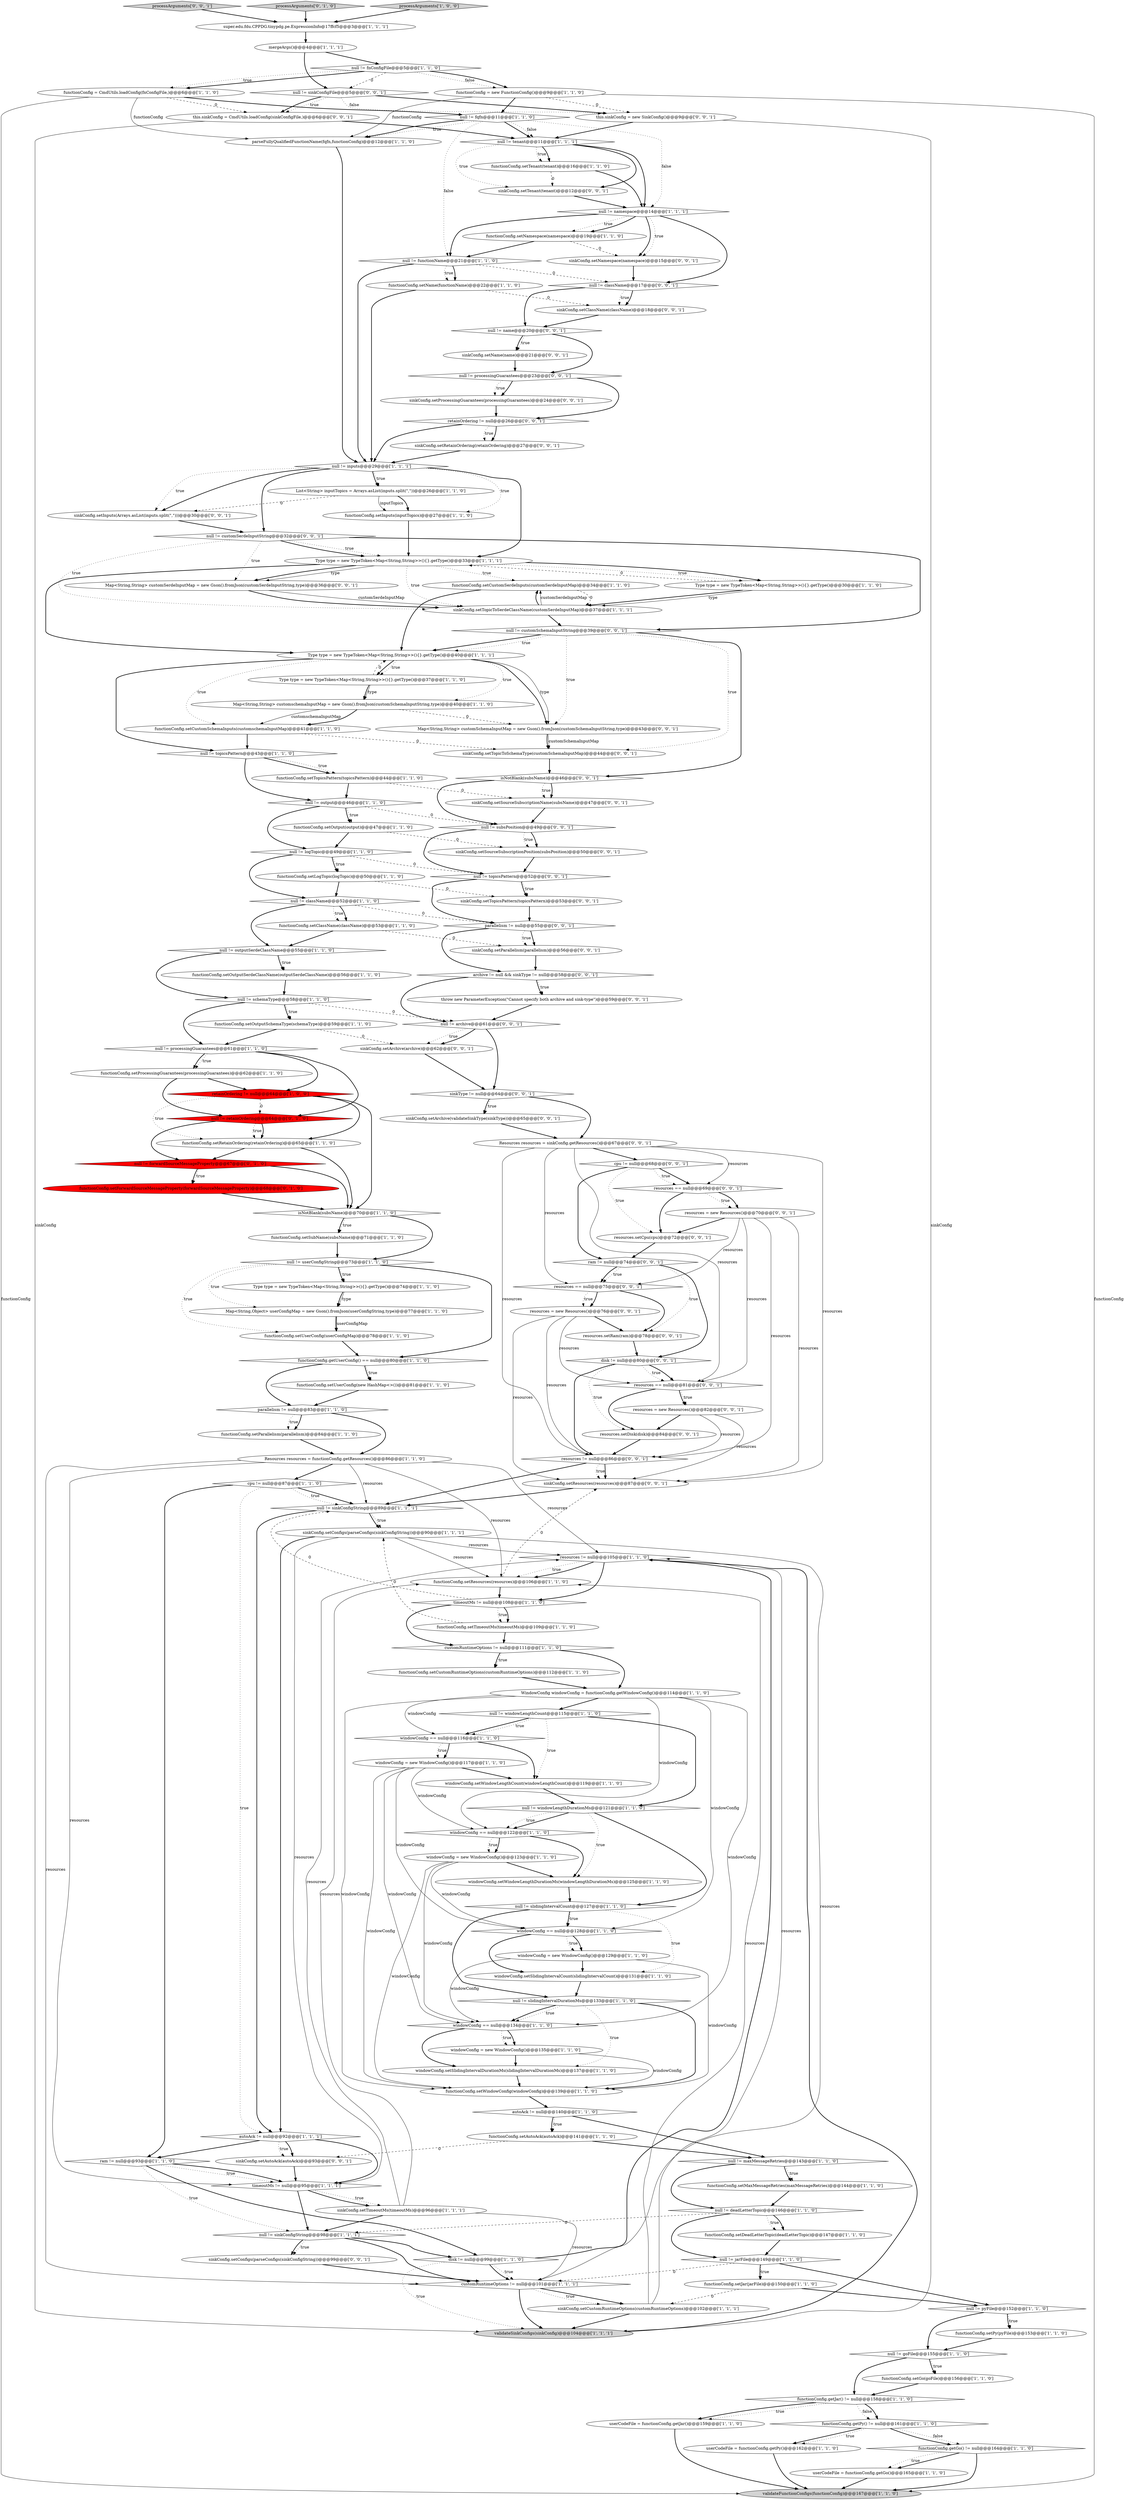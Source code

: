 digraph {
61 [style = filled, label = "null != topicsPattern@@@43@@@['1', '1', '0']", fillcolor = white, shape = diamond image = "AAA0AAABBB1BBB"];
108 [style = filled, label = "functionConfig.setForwardSourceMessageProperty(forwardSourceMessageProperty)@@@68@@@['0', '1', '0']", fillcolor = red, shape = ellipse image = "AAA1AAABBB2BBB"];
142 [style = filled, label = "sinkConfig.setSourceSubscriptionName(subsName)@@@47@@@['0', '0', '1']", fillcolor = white, shape = ellipse image = "AAA0AAABBB3BBB"];
112 [style = filled, label = "sinkConfig.setConfigs(parseConfigs(sinkConfigString))@@@99@@@['0', '0', '1']", fillcolor = white, shape = ellipse image = "AAA0AAABBB3BBB"];
37 [style = filled, label = "null != output@@@46@@@['1', '1', '0']", fillcolor = white, shape = diamond image = "AAA0AAABBB1BBB"];
13 [style = filled, label = "functionConfig.setOutput(output)@@@47@@@['1', '1', '0']", fillcolor = white, shape = ellipse image = "AAA0AAABBB1BBB"];
159 [style = filled, label = "resources == null@@@81@@@['0', '0', '1']", fillcolor = white, shape = diamond image = "AAA0AAABBB3BBB"];
73 [style = filled, label = "Map<String,String> customschemaInputMap = new Gson().fromJson(customSchemaInputString,type)@@@40@@@['1', '1', '0']", fillcolor = white, shape = ellipse image = "AAA0AAABBB1BBB"];
130 [style = filled, label = "null != customSchemaInputString@@@39@@@['0', '0', '1']", fillcolor = white, shape = diamond image = "AAA0AAABBB3BBB"];
139 [style = filled, label = "parallelism != null@@@55@@@['0', '0', '1']", fillcolor = white, shape = diamond image = "AAA0AAABBB3BBB"];
42 [style = filled, label = "functionConfig.setTenant(tenant)@@@16@@@['1', '1', '0']", fillcolor = white, shape = ellipse image = "AAA0AAABBB1BBB"];
124 [style = filled, label = "this.sinkConfig = new SinkConfig()@@@9@@@['0', '0', '1']", fillcolor = white, shape = ellipse image = "AAA0AAABBB3BBB"];
16 [style = filled, label = "sinkConfig.setCustomRuntimeOptions(customRuntimeOptions)@@@102@@@['1', '1', '1']", fillcolor = white, shape = ellipse image = "AAA0AAABBB1BBB"];
153 [style = filled, label = "sinkConfig.setRetainOrdering(retainOrdering)@@@27@@@['0', '0', '1']", fillcolor = white, shape = ellipse image = "AAA0AAABBB3BBB"];
160 [style = filled, label = "null != topicsPattern@@@52@@@['0', '0', '1']", fillcolor = white, shape = diamond image = "AAA0AAABBB3BBB"];
85 [style = filled, label = "windowConfig.setWindowLengthCount(windowLengthCount)@@@119@@@['1', '1', '0']", fillcolor = white, shape = ellipse image = "AAA0AAABBB1BBB"];
93 [style = filled, label = "functionConfig.setRetainOrdering(retainOrdering)@@@65@@@['1', '1', '0']", fillcolor = white, shape = ellipse image = "AAA0AAABBB1BBB"];
46 [style = filled, label = "functionConfig.setCustomRuntimeOptions(customRuntimeOptions)@@@112@@@['1', '1', '0']", fillcolor = white, shape = ellipse image = "AAA0AAABBB1BBB"];
125 [style = filled, label = "resources = new Resources()@@@76@@@['0', '0', '1']", fillcolor = white, shape = ellipse image = "AAA0AAABBB3BBB"];
53 [style = filled, label = "null != processingGuarantees@@@61@@@['1', '1', '0']", fillcolor = white, shape = diamond image = "AAA0AAABBB1BBB"];
101 [style = filled, label = "functionConfig.setCustomSerdeInputs(customSerdeInputMap)@@@34@@@['1', '1', '0']", fillcolor = white, shape = ellipse image = "AAA0AAABBB1BBB"];
158 [style = filled, label = "sinkConfig.setSourceSubscriptionPosition(subsPosition)@@@50@@@['0', '0', '1']", fillcolor = white, shape = ellipse image = "AAA0AAABBB3BBB"];
131 [style = filled, label = "null != archive@@@61@@@['0', '0', '1']", fillcolor = white, shape = diamond image = "AAA0AAABBB3BBB"];
43 [style = filled, label = "Type type = new TypeToken<Map<String,String>>(){}.getType()@@@33@@@['1', '1', '1']", fillcolor = white, shape = ellipse image = "AAA0AAABBB1BBB"];
9 [style = filled, label = "null != fnConfigFile@@@5@@@['1', '1', '0']", fillcolor = white, shape = diamond image = "AAA0AAABBB1BBB"];
54 [style = filled, label = "null != fqfn@@@11@@@['1', '1', '0']", fillcolor = white, shape = diamond image = "AAA0AAABBB1BBB"];
83 [style = filled, label = "null != namespace@@@14@@@['1', '1', '1']", fillcolor = white, shape = diamond image = "AAA0AAABBB1BBB"];
140 [style = filled, label = "throw new ParameterException(\"Cannot specify both archive and sink-type\")@@@59@@@['0', '0', '1']", fillcolor = white, shape = ellipse image = "AAA0AAABBB3BBB"];
135 [style = filled, label = "processArguments['0', '0', '1']", fillcolor = lightgray, shape = diamond image = "AAA0AAABBB3BBB"];
129 [style = filled, label = "sinkType != null@@@64@@@['0', '0', '1']", fillcolor = white, shape = diamond image = "AAA0AAABBB3BBB"];
80 [style = filled, label = "null != slidingIntervalDurationMs@@@133@@@['1', '1', '0']", fillcolor = white, shape = diamond image = "AAA0AAABBB1BBB"];
145 [style = filled, label = "disk != null@@@80@@@['0', '0', '1']", fillcolor = white, shape = diamond image = "AAA0AAABBB3BBB"];
106 [style = filled, label = "functionConfig.setSubName(subsName)@@@71@@@['1', '1', '0']", fillcolor = white, shape = ellipse image = "AAA0AAABBB1BBB"];
4 [style = filled, label = "null != className@@@52@@@['1', '1', '0']", fillcolor = white, shape = diamond image = "AAA0AAABBB1BBB"];
103 [style = filled, label = "isNotBlank(subsName)@@@70@@@['1', '1', '0']", fillcolor = white, shape = diamond image = "AAA0AAABBB1BBB"];
56 [style = filled, label = "parallelism != null@@@83@@@['1', '1', '0']", fillcolor = white, shape = diamond image = "AAA0AAABBB1BBB"];
18 [style = filled, label = "null != windowLengthDurationMs@@@121@@@['1', '1', '0']", fillcolor = white, shape = diamond image = "AAA0AAABBB1BBB"];
107 [style = filled, label = "processArguments['0', '1', '0']", fillcolor = lightgray, shape = diamond image = "AAA0AAABBB2BBB"];
155 [style = filled, label = "sinkConfig.setClassName(className)@@@18@@@['0', '0', '1']", fillcolor = white, shape = ellipse image = "AAA0AAABBB3BBB"];
92 [style = filled, label = "functionConfig.setTimeoutMs(timeoutMs)@@@109@@@['1', '1', '0']", fillcolor = white, shape = ellipse image = "AAA0AAABBB1BBB"];
0 [style = filled, label = "functionConfig.getPy() != null@@@161@@@['1', '1', '0']", fillcolor = white, shape = diamond image = "AAA0AAABBB1BBB"];
17 [style = filled, label = "resources != null@@@105@@@['1', '1', '0']", fillcolor = white, shape = diamond image = "AAA0AAABBB1BBB"];
51 [style = filled, label = "functionConfig.setWindowConfig(windowConfig)@@@139@@@['1', '1', '0']", fillcolor = white, shape = ellipse image = "AAA0AAABBB1BBB"];
31 [style = filled, label = "windowConfig == null@@@128@@@['1', '1', '0']", fillcolor = white, shape = diamond image = "AAA0AAABBB1BBB"];
134 [style = filled, label = "null != sinkConfigFile@@@5@@@['0', '0', '1']", fillcolor = white, shape = diamond image = "AAA0AAABBB3BBB"];
5 [style = filled, label = "functionConfig = new FunctionConfig()@@@9@@@['1', '1', '0']", fillcolor = white, shape = ellipse image = "AAA0AAABBB1BBB"];
77 [style = filled, label = "Resources resources = functionConfig.getResources()@@@86@@@['1', '1', '0']", fillcolor = white, shape = ellipse image = "AAA0AAABBB1BBB"];
118 [style = filled, label = "sinkConfig.setArchive(validateSinkType(sinkType))@@@65@@@['0', '0', '1']", fillcolor = white, shape = ellipse image = "AAA0AAABBB3BBB"];
156 [style = filled, label = "resources != null@@@86@@@['0', '0', '1']", fillcolor = white, shape = diamond image = "AAA0AAABBB3BBB"];
47 [style = filled, label = "null != logTopic@@@49@@@['1', '1', '0']", fillcolor = white, shape = diamond image = "AAA0AAABBB1BBB"];
12 [style = filled, label = "WindowConfig windowConfig = functionConfig.getWindowConfig()@@@114@@@['1', '1', '0']", fillcolor = white, shape = ellipse image = "AAA0AAABBB1BBB"];
62 [style = filled, label = "autoAck != null@@@140@@@['1', '1', '0']", fillcolor = white, shape = diamond image = "AAA0AAABBB1BBB"];
35 [style = filled, label = "functionConfig.setParallelism(parallelism)@@@84@@@['1', '1', '0']", fillcolor = white, shape = ellipse image = "AAA0AAABBB1BBB"];
157 [style = filled, label = "resources.setDisk(disk)@@@84@@@['0', '0', '1']", fillcolor = white, shape = ellipse image = "AAA0AAABBB3BBB"];
29 [style = filled, label = "validateSinkConfigs(sinkConfig)@@@104@@@['1', '1', '1']", fillcolor = lightgray, shape = ellipse image = "AAA0AAABBB1BBB"];
79 [style = filled, label = "null != goFile@@@155@@@['1', '1', '0']", fillcolor = white, shape = diamond image = "AAA0AAABBB1BBB"];
45 [style = filled, label = "functionConfig.setResources(resources)@@@106@@@['1', '1', '0']", fillcolor = white, shape = ellipse image = "AAA0AAABBB1BBB"];
59 [style = filled, label = "null != inputs@@@29@@@['1', '1', '1']", fillcolor = white, shape = diamond image = "AAA0AAABBB1BBB"];
137 [style = filled, label = "resources = new Resources()@@@70@@@['0', '0', '1']", fillcolor = white, shape = ellipse image = "AAA0AAABBB3BBB"];
143 [style = filled, label = "sinkConfig.setResources(resources)@@@87@@@['0', '0', '1']", fillcolor = white, shape = ellipse image = "AAA0AAABBB3BBB"];
115 [style = filled, label = "sinkConfig.setProcessingGuarantees(processingGuarantees)@@@24@@@['0', '0', '1']", fillcolor = white, shape = ellipse image = "AAA0AAABBB3BBB"];
149 [style = filled, label = "sinkConfig.setTopicsPattern(topicsPattern)@@@53@@@['0', '0', '1']", fillcolor = white, shape = ellipse image = "AAA0AAABBB3BBB"];
24 [style = filled, label = "List<String> inputTopics = Arrays.asList(inputs.split(\",\"))@@@26@@@['1', '1', '0']", fillcolor = white, shape = ellipse image = "AAA0AAABBB1BBB"];
123 [style = filled, label = "sinkConfig.setTopicToSchemaType(customSchemaInputMap)@@@44@@@['0', '0', '1']", fillcolor = white, shape = ellipse image = "AAA0AAABBB3BBB"];
1 [style = filled, label = "Type type = new TypeToken<Map<String,String>>(){}.getType()@@@37@@@['1', '1', '0']", fillcolor = white, shape = ellipse image = "AAA0AAABBB1BBB"];
6 [style = filled, label = "sinkConfig.setConfigs(parseConfigs(sinkConfigString))@@@90@@@['1', '1', '1']", fillcolor = white, shape = ellipse image = "AAA0AAABBB1BBB"];
27 [style = filled, label = "null != tenant@@@11@@@['1', '1', '1']", fillcolor = white, shape = diamond image = "AAA0AAABBB1BBB"];
32 [style = filled, label = "null != sinkConfigString@@@89@@@['1', '1', '1']", fillcolor = white, shape = diamond image = "AAA0AAABBB1BBB"];
152 [style = filled, label = "resources = new Resources()@@@82@@@['0', '0', '1']", fillcolor = white, shape = ellipse image = "AAA0AAABBB3BBB"];
20 [style = filled, label = "userCodeFile = functionConfig.getGo()@@@165@@@['1', '1', '0']", fillcolor = white, shape = ellipse image = "AAA0AAABBB1BBB"];
71 [style = filled, label = "functionConfig.setUserConfig(userConfigMap)@@@78@@@['1', '1', '0']", fillcolor = white, shape = ellipse image = "AAA0AAABBB1BBB"];
126 [style = filled, label = "archive != null && sinkType != null@@@58@@@['0', '0', '1']", fillcolor = white, shape = diamond image = "AAA0AAABBB3BBB"];
99 [style = filled, label = "super.edu.fdu.CPPDG.tinypdg.pe.ExpressionInfo@17ffcf5@@@3@@@['1', '1', '1']", fillcolor = white, shape = ellipse image = "AAA0AAABBB1BBB"];
57 [style = filled, label = "customRuntimeOptions != null@@@111@@@['1', '1', '0']", fillcolor = white, shape = diamond image = "AAA0AAABBB1BBB"];
97 [style = filled, label = "functionConfig.setGo(goFile)@@@156@@@['1', '1', '0']", fillcolor = white, shape = ellipse image = "AAA0AAABBB1BBB"];
117 [style = filled, label = "retainOrdering != null@@@26@@@['0', '0', '1']", fillcolor = white, shape = diamond image = "AAA0AAABBB3BBB"];
34 [style = filled, label = "functionConfig.setTopicsPattern(topicsPattern)@@@44@@@['1', '1', '0']", fillcolor = white, shape = ellipse image = "AAA0AAABBB1BBB"];
120 [style = filled, label = "Map<String,String> customSchemaInputMap = new Gson().fromJson(customSchemaInputString,type)@@@43@@@['0', '0', '1']", fillcolor = white, shape = ellipse image = "AAA0AAABBB3BBB"];
151 [style = filled, label = "null != subsPosition@@@49@@@['0', '0', '1']", fillcolor = white, shape = diamond image = "AAA0AAABBB3BBB"];
87 [style = filled, label = "functionConfig.setOutputSerdeClassName(outputSerdeClassName)@@@56@@@['1', '1', '0']", fillcolor = white, shape = ellipse image = "AAA0AAABBB1BBB"];
3 [style = filled, label = "functionConfig.setOutputSchemaType(schemaType)@@@59@@@['1', '1', '0']", fillcolor = white, shape = ellipse image = "AAA0AAABBB1BBB"];
105 [style = filled, label = "functionConfig.setCustomSchemaInputs(customschemaInputMap)@@@41@@@['1', '1', '0']", fillcolor = white, shape = ellipse image = "AAA0AAABBB1BBB"];
8 [style = filled, label = "validateFunctionConfigs(functionConfig)@@@167@@@['1', '1', '0']", fillcolor = lightgray, shape = ellipse image = "AAA0AAABBB1BBB"];
40 [style = filled, label = "windowConfig = new WindowConfig()@@@129@@@['1', '1', '0']", fillcolor = white, shape = ellipse image = "AAA0AAABBB1BBB"];
30 [style = filled, label = "windowConfig.setSlidingIntervalCount(slidingIntervalCount)@@@131@@@['1', '1', '0']", fillcolor = white, shape = ellipse image = "AAA0AAABBB1BBB"];
116 [style = filled, label = "sinkConfig.setParallelism(parallelism)@@@56@@@['0', '0', '1']", fillcolor = white, shape = ellipse image = "AAA0AAABBB3BBB"];
133 [style = filled, label = "null != className@@@17@@@['0', '0', '1']", fillcolor = white, shape = diamond image = "AAA0AAABBB3BBB"];
78 [style = filled, label = "windowConfig = new WindowConfig()@@@135@@@['1', '1', '0']", fillcolor = white, shape = ellipse image = "AAA0AAABBB1BBB"];
39 [style = filled, label = "null != schemaType@@@58@@@['1', '1', '0']", fillcolor = white, shape = diamond image = "AAA0AAABBB1BBB"];
146 [style = filled, label = "this.sinkConfig = CmdUtils.loadConfig(sinkConfigFile,)@@@6@@@['0', '0', '1']", fillcolor = white, shape = ellipse image = "AAA0AAABBB3BBB"];
66 [style = filled, label = "functionConfig.setPy(pyFile)@@@153@@@['1', '1', '0']", fillcolor = white, shape = ellipse image = "AAA0AAABBB1BBB"];
128 [style = filled, label = "null != processingGuarantees@@@23@@@['0', '0', '1']", fillcolor = white, shape = diamond image = "AAA0AAABBB3BBB"];
70 [style = filled, label = "functionConfig.setClassName(className)@@@53@@@['1', '1', '0']", fillcolor = white, shape = ellipse image = "AAA0AAABBB1BBB"];
10 [style = filled, label = "cpu != null@@@87@@@['1', '1', '0']", fillcolor = white, shape = diamond image = "AAA0AAABBB1BBB"];
52 [style = filled, label = "Type type = new TypeToken<Map<String,String>>(){}.getType()@@@30@@@['1', '1', '0']", fillcolor = white, shape = ellipse image = "AAA0AAABBB1BBB"];
154 [style = filled, label = "sinkConfig.setNamespace(namespace)@@@15@@@['0', '0', '1']", fillcolor = white, shape = ellipse image = "AAA0AAABBB3BBB"];
76 [style = filled, label = "Type type = new TypeToken<Map<String,String>>(){}.getType()@@@74@@@['1', '1', '0']", fillcolor = white, shape = ellipse image = "AAA0AAABBB1BBB"];
121 [style = filled, label = "sinkConfig.setName(name)@@@21@@@['0', '0', '1']", fillcolor = white, shape = ellipse image = "AAA0AAABBB3BBB"];
95 [style = filled, label = "userCodeFile = functionConfig.getPy()@@@162@@@['1', '1', '0']", fillcolor = white, shape = ellipse image = "AAA0AAABBB1BBB"];
119 [style = filled, label = "sinkConfig.setInputs(Arrays.asList(inputs.split(\",\")))@@@30@@@['0', '0', '1']", fillcolor = white, shape = ellipse image = "AAA0AAABBB3BBB"];
150 [style = filled, label = "sinkConfig.setTenant(tenant)@@@12@@@['0', '0', '1']", fillcolor = white, shape = ellipse image = "AAA0AAABBB3BBB"];
74 [style = filled, label = "timeoutMs != null@@@108@@@['1', '1', '0']", fillcolor = white, shape = diamond image = "AAA0AAABBB1BBB"];
28 [style = filled, label = "userCodeFile = functionConfig.getJar()@@@159@@@['1', '1', '0']", fillcolor = white, shape = ellipse image = "AAA0AAABBB1BBB"];
49 [style = filled, label = "retainOrdering != null@@@64@@@['1', '0', '0']", fillcolor = red, shape = diamond image = "AAA1AAABBB1BBB"];
144 [style = filled, label = "sinkConfig.setArchive(archive)@@@62@@@['0', '0', '1']", fillcolor = white, shape = ellipse image = "AAA0AAABBB3BBB"];
122 [style = filled, label = "Map<String,String> customSerdeInputMap = new Gson().fromJson(customSerdeInputString,type)@@@36@@@['0', '0', '1']", fillcolor = white, shape = ellipse image = "AAA0AAABBB3BBB"];
89 [style = filled, label = "null != functionName@@@21@@@['1', '1', '0']", fillcolor = white, shape = diamond image = "AAA0AAABBB1BBB"];
102 [style = filled, label = "windowConfig == null@@@134@@@['1', '1', '0']", fillcolor = white, shape = diamond image = "AAA0AAABBB1BBB"];
82 [style = filled, label = "autoAck != null@@@92@@@['1', '1', '1']", fillcolor = white, shape = diamond image = "AAA0AAABBB1BBB"];
23 [style = filled, label = "windowConfig = new WindowConfig()@@@117@@@['1', '1', '0']", fillcolor = white, shape = ellipse image = "AAA0AAABBB1BBB"];
90 [style = filled, label = "null != sinkConfigString@@@98@@@['1', '1', '1']", fillcolor = white, shape = diamond image = "AAA0AAABBB1BBB"];
104 [style = filled, label = "functionConfig.setMaxMessageRetries(maxMessageRetries)@@@144@@@['1', '1', '0']", fillcolor = white, shape = ellipse image = "AAA0AAABBB1BBB"];
113 [style = filled, label = "ram != null@@@74@@@['0', '0', '1']", fillcolor = white, shape = diamond image = "AAA0AAABBB3BBB"];
14 [style = filled, label = "ram != null@@@93@@@['1', '1', '0']", fillcolor = white, shape = diamond image = "AAA0AAABBB1BBB"];
88 [style = filled, label = "functionConfig.getGo() != null@@@164@@@['1', '1', '0']", fillcolor = white, shape = diamond image = "AAA0AAABBB1BBB"];
136 [style = filled, label = "resources == null@@@69@@@['0', '0', '1']", fillcolor = white, shape = diamond image = "AAA0AAABBB3BBB"];
65 [style = filled, label = "functionConfig.setJar(jarFile)@@@150@@@['1', '1', '0']", fillcolor = white, shape = ellipse image = "AAA0AAABBB1BBB"];
100 [style = filled, label = "customRuntimeOptions != null@@@101@@@['1', '1', '1']", fillcolor = white, shape = diamond image = "AAA0AAABBB1BBB"];
96 [style = filled, label = "null != deadLetterTopic@@@146@@@['1', '1', '0']", fillcolor = white, shape = diamond image = "AAA0AAABBB1BBB"];
147 [style = filled, label = "sinkConfig.setAutoAck(autoAck)@@@93@@@['0', '0', '1']", fillcolor = white, shape = ellipse image = "AAA0AAABBB3BBB"];
36 [style = filled, label = "functionConfig.setDeadLetterTopic(deadLetterTopic)@@@147@@@['1', '1', '0']", fillcolor = white, shape = ellipse image = "AAA0AAABBB1BBB"];
41 [style = filled, label = "Map<String,Object> userConfigMap = new Gson().fromJson(userConfigString,type)@@@77@@@['1', '1', '0']", fillcolor = white, shape = ellipse image = "AAA0AAABBB1BBB"];
98 [style = filled, label = "functionConfig.setInputs(inputTopics)@@@27@@@['1', '1', '0']", fillcolor = white, shape = ellipse image = "AAA0AAABBB1BBB"];
69 [style = filled, label = "timeoutMs != null@@@95@@@['1', '1', '1']", fillcolor = white, shape = diamond image = "AAA0AAABBB1BBB"];
2 [style = filled, label = "functionConfig.getUserConfig() == null@@@80@@@['1', '1', '0']", fillcolor = white, shape = diamond image = "AAA0AAABBB1BBB"];
141 [style = filled, label = "null != customSerdeInputString@@@32@@@['0', '0', '1']", fillcolor = white, shape = diamond image = "AAA0AAABBB3BBB"];
132 [style = filled, label = "Resources resources = sinkConfig.getResources()@@@67@@@['0', '0', '1']", fillcolor = white, shape = ellipse image = "AAA0AAABBB3BBB"];
68 [style = filled, label = "null != outputSerdeClassName@@@55@@@['1', '1', '0']", fillcolor = white, shape = diamond image = "AAA0AAABBB1BBB"];
111 [style = filled, label = "resources.setCpu(cpu)@@@72@@@['0', '0', '1']", fillcolor = white, shape = ellipse image = "AAA0AAABBB3BBB"];
109 [style = filled, label = "null != retainOrdering@@@64@@@['0', '1', '0']", fillcolor = red, shape = diamond image = "AAA1AAABBB2BBB"];
50 [style = filled, label = "functionConfig.setUserConfig(new HashMap<>())@@@81@@@['1', '1', '0']", fillcolor = white, shape = ellipse image = "AAA0AAABBB1BBB"];
25 [style = filled, label = "Type type = new TypeToken<Map<String,String>>(){}.getType()@@@40@@@['1', '1', '1']", fillcolor = white, shape = ellipse image = "AAA0AAABBB1BBB"];
75 [style = filled, label = "windowConfig == null@@@122@@@['1', '1', '0']", fillcolor = white, shape = diamond image = "AAA0AAABBB1BBB"];
64 [style = filled, label = "functionConfig = CmdUtils.loadConfig(fnConfigFile,)@@@6@@@['1', '1', '0']", fillcolor = white, shape = ellipse image = "AAA0AAABBB1BBB"];
7 [style = filled, label = "functionConfig.setProcessingGuarantees(processingGuarantees)@@@62@@@['1', '1', '0']", fillcolor = white, shape = ellipse image = "AAA0AAABBB1BBB"];
55 [style = filled, label = "disk != null@@@99@@@['1', '1', '0']", fillcolor = white, shape = diamond image = "AAA0AAABBB1BBB"];
148 [style = filled, label = "isNotBlank(subsName)@@@46@@@['0', '0', '1']", fillcolor = white, shape = diamond image = "AAA0AAABBB3BBB"];
72 [style = filled, label = "functionConfig.getJar() != null@@@158@@@['1', '1', '0']", fillcolor = white, shape = diamond image = "AAA0AAABBB1BBB"];
15 [style = filled, label = "windowConfig = new WindowConfig()@@@123@@@['1', '1', '0']", fillcolor = white, shape = ellipse image = "AAA0AAABBB1BBB"];
19 [style = filled, label = "parseFullyQualifiedFunctionName(fqfn,functionConfig)@@@12@@@['1', '1', '0']", fillcolor = white, shape = ellipse image = "AAA0AAABBB1BBB"];
94 [style = filled, label = "functionConfig.setAutoAck(autoAck)@@@141@@@['1', '1', '0']", fillcolor = white, shape = ellipse image = "AAA0AAABBB1BBB"];
114 [style = filled, label = "null != name@@@20@@@['0', '0', '1']", fillcolor = white, shape = diamond image = "AAA0AAABBB3BBB"];
81 [style = filled, label = "processArguments['1', '0', '0']", fillcolor = lightgray, shape = diamond image = "AAA0AAABBB1BBB"];
58 [style = filled, label = "windowConfig == null@@@116@@@['1', '1', '0']", fillcolor = white, shape = diamond image = "AAA0AAABBB1BBB"];
26 [style = filled, label = "windowConfig.setSlidingIntervalDurationMs(slidingIntervalDurationMs)@@@137@@@['1', '1', '0']", fillcolor = white, shape = ellipse image = "AAA0AAABBB1BBB"];
63 [style = filled, label = "null != pyFile@@@152@@@['1', '1', '0']", fillcolor = white, shape = diamond image = "AAA0AAABBB1BBB"];
11 [style = filled, label = "functionConfig.setName(functionName)@@@22@@@['1', '1', '0']", fillcolor = white, shape = ellipse image = "AAA0AAABBB1BBB"];
86 [style = filled, label = "mergeArgs()@@@4@@@['1', '1', '1']", fillcolor = white, shape = ellipse image = "AAA0AAABBB1BBB"];
38 [style = filled, label = "null != maxMessageRetries@@@143@@@['1', '1', '0']", fillcolor = white, shape = diamond image = "AAA0AAABBB1BBB"];
21 [style = filled, label = "null != slidingIntervalCount@@@127@@@['1', '1', '0']", fillcolor = white, shape = diamond image = "AAA0AAABBB1BBB"];
48 [style = filled, label = "null != windowLengthCount@@@115@@@['1', '1', '0']", fillcolor = white, shape = diamond image = "AAA0AAABBB1BBB"];
60 [style = filled, label = "sinkConfig.setTimeoutMs(timeoutMs)@@@96@@@['1', '1', '1']", fillcolor = white, shape = ellipse image = "AAA0AAABBB1BBB"];
91 [style = filled, label = "functionConfig.setNamespace(namespace)@@@19@@@['1', '1', '0']", fillcolor = white, shape = ellipse image = "AAA0AAABBB1BBB"];
44 [style = filled, label = "null != jarFile@@@149@@@['1', '1', '0']", fillcolor = white, shape = diamond image = "AAA0AAABBB1BBB"];
22 [style = filled, label = "sinkConfig.setTopicToSerdeClassName(customSerdeInputMap)@@@37@@@['1', '1', '1']", fillcolor = white, shape = ellipse image = "AAA0AAABBB1BBB"];
84 [style = filled, label = "null != userConfigString@@@73@@@['1', '1', '0']", fillcolor = white, shape = diamond image = "AAA0AAABBB1BBB"];
127 [style = filled, label = "resources == null@@@75@@@['0', '0', '1']", fillcolor = white, shape = diamond image = "AAA0AAABBB3BBB"];
67 [style = filled, label = "functionConfig.setLogTopic(logTopic)@@@50@@@['1', '1', '0']", fillcolor = white, shape = ellipse image = "AAA0AAABBB1BBB"];
161 [style = filled, label = "cpu != null@@@68@@@['0', '0', '1']", fillcolor = white, shape = diamond image = "AAA0AAABBB3BBB"];
110 [style = filled, label = "null != forwardSourceMessageProperty@@@67@@@['0', '1', '0']", fillcolor = red, shape = diamond image = "AAA1AAABBB2BBB"];
138 [style = filled, label = "resources.setRam(ram)@@@78@@@['0', '0', '1']", fillcolor = white, shape = ellipse image = "AAA0AAABBB3BBB"];
33 [style = filled, label = "windowConfig.setWindowLengthDurationMs(windowLengthDurationMs)@@@125@@@['1', '1', '0']", fillcolor = white, shape = ellipse image = "AAA0AAABBB1BBB"];
35->77 [style = bold, label=""];
103->106 [style = dotted, label="true"];
44->63 [style = bold, label=""];
16->17 [style = solid, label="resources"];
17->45 [style = bold, label=""];
10->32 [style = bold, label=""];
7->49 [style = bold, label=""];
60->90 [style = bold, label=""];
88->20 [style = bold, label=""];
137->127 [style = solid, label="resources"];
125->156 [style = solid, label="resources"];
67->4 [style = bold, label=""];
73->120 [style = dashed, label="0"];
141->122 [style = dotted, label="true"];
126->131 [style = bold, label=""];
126->140 [style = dotted, label="true"];
57->46 [style = bold, label=""];
131->144 [style = dotted, label="true"];
84->2 [style = bold, label=""];
44->100 [style = dashed, label="0"];
77->17 [style = solid, label="resources"];
9->64 [style = bold, label=""];
133->155 [style = dotted, label="true"];
68->39 [style = bold, label=""];
114->128 [style = bold, label=""];
0->95 [style = bold, label=""];
31->40 [style = dotted, label="true"];
5->19 [style = solid, label="functionConfig"];
100->16 [style = bold, label=""];
6->100 [style = solid, label="resources"];
83->91 [style = dotted, label="true"];
12->48 [style = bold, label=""];
161->136 [style = bold, label=""];
3->53 [style = bold, label=""];
24->119 [style = dashed, label="0"];
83->154 [style = bold, label=""];
146->27 [style = bold, label=""];
129->118 [style = bold, label=""];
57->12 [style = bold, label=""];
65->16 [style = dashed, label="0"];
137->111 [style = bold, label=""];
114->121 [style = dotted, label="true"];
13->158 [style = dashed, label="0"];
105->123 [style = dashed, label="0"];
156->143 [style = dotted, label="true"];
27->42 [style = dotted, label="true"];
25->120 [style = bold, label=""];
37->13 [style = bold, label=""];
43->52 [style = dotted, label="true"];
25->73 [style = dotted, label="true"];
6->45 [style = solid, label="resources"];
101->22 [style = dashed, label="0"];
86->9 [style = bold, label=""];
48->58 [style = bold, label=""];
32->6 [style = dotted, label="true"];
9->134 [style = dashed, label="0"];
18->33 [style = dotted, label="true"];
121->128 [style = bold, label=""];
77->10 [style = bold, label=""];
159->152 [style = bold, label=""];
67->149 [style = dashed, label="0"];
139->116 [style = bold, label=""];
1->73 [style = bold, label=""];
17->45 [style = dotted, label="true"];
27->150 [style = bold, label=""];
52->22 [style = bold, label=""];
56->77 [style = bold, label=""];
48->58 [style = dotted, label="true"];
96->90 [style = dashed, label="0"];
15->31 [style = solid, label="windowConfig"];
120->123 [style = bold, label=""];
134->124 [style = dotted, label="false"];
152->156 [style = solid, label="resources"];
124->29 [style = solid, label="sinkConfig"];
40->30 [style = bold, label=""];
75->33 [style = bold, label=""];
4->70 [style = dotted, label="true"];
84->76 [style = dotted, label="true"];
12->58 [style = solid, label="windowConfig"];
65->63 [style = bold, label=""];
42->150 [style = dashed, label="0"];
75->15 [style = dotted, label="true"];
156->32 [style = bold, label=""];
134->146 [style = dotted, label="true"];
46->12 [style = bold, label=""];
94->38 [style = bold, label=""];
94->147 [style = dashed, label="0"];
80->26 [style = dotted, label="true"];
109->110 [style = bold, label=""];
129->132 [style = bold, label=""];
110->103 [style = bold, label=""];
43->122 [style = solid, label="type"];
64->54 [style = bold, label=""];
60->100 [style = solid, label="resources"];
4->139 [style = dashed, label="0"];
38->96 [style = bold, label=""];
137->143 [style = solid, label="resources"];
48->85 [style = dotted, label="true"];
132->159 [style = solid, label="resources"];
34->37 [style = bold, label=""];
49->93 [style = bold, label=""];
54->83 [style = dotted, label="false"];
83->133 [style = bold, label=""];
128->115 [style = bold, label=""];
6->82 [style = bold, label=""];
59->24 [style = bold, label=""];
47->67 [style = bold, label=""];
125->159 [style = solid, label="resources"];
130->120 [style = dotted, label="true"];
108->103 [style = bold, label=""];
37->13 [style = dotted, label="true"];
123->148 [style = bold, label=""];
9->64 [style = dotted, label="true"];
52->22 [style = solid, label="type"];
151->158 [style = bold, label=""];
77->100 [style = solid, label="resources"];
161->136 [style = dotted, label="true"];
90->112 [style = dotted, label="true"];
75->15 [style = bold, label=""];
109->93 [style = bold, label=""];
54->19 [style = bold, label=""];
32->6 [style = bold, label=""];
10->32 [style = dotted, label="true"];
27->83 [style = bold, label=""];
117->59 [style = bold, label=""];
99->86 [style = bold, label=""];
63->66 [style = bold, label=""];
113->138 [style = dotted, label="true"];
39->131 [style = dashed, label="0"];
76->41 [style = bold, label=""];
31->30 [style = bold, label=""];
82->14 [style = bold, label=""];
31->40 [style = bold, label=""];
24->98 [style = bold, label=""];
78->51 [style = solid, label="windowConfig"];
96->36 [style = dotted, label="true"];
151->158 [style = dotted, label="true"];
58->23 [style = dotted, label="true"];
152->157 [style = bold, label=""];
38->104 [style = dotted, label="true"];
113->145 [style = bold, label=""];
145->159 [style = dotted, label="true"];
49->109 [style = dashed, label="0"];
98->43 [style = bold, label=""];
16->29 [style = bold, label=""];
159->152 [style = dotted, label="true"];
72->28 [style = dotted, label="true"];
60->45 [style = solid, label="resources"];
68->87 [style = dotted, label="true"];
115->117 [style = bold, label=""];
128->115 [style = dotted, label="true"];
34->142 [style = dashed, label="0"];
77->45 [style = solid, label="resources"];
44->65 [style = dotted, label="true"];
127->125 [style = bold, label=""];
47->160 [style = dashed, label="0"];
145->157 [style = dotted, label="true"];
93->103 [style = bold, label=""];
0->88 [style = dotted, label="false"];
21->31 [style = dotted, label="true"];
80->102 [style = bold, label=""];
22->101 [style = bold, label=""];
136->137 [style = dotted, label="true"];
69->60 [style = dotted, label="true"];
41->71 [style = bold, label=""];
74->92 [style = dotted, label="true"];
62->94 [style = dotted, label="true"];
135->99 [style = bold, label=""];
11->59 [style = bold, label=""];
126->140 [style = bold, label=""];
59->119 [style = dotted, label="true"];
12->102 [style = solid, label="windowConfig"];
91->89 [style = bold, label=""];
63->79 [style = bold, label=""];
23->102 [style = solid, label="windowConfig"];
148->142 [style = bold, label=""];
68->87 [style = bold, label=""];
161->111 [style = dotted, label="true"];
92->6 [style = dashed, label="0"];
156->143 [style = bold, label=""];
106->84 [style = bold, label=""];
92->57 [style = bold, label=""];
80->51 [style = bold, label=""];
12->31 [style = solid, label="windowConfig"];
88->20 [style = dotted, label="true"];
88->8 [style = bold, label=""];
90->55 [style = bold, label=""];
137->156 [style = solid, label="resources"];
136->111 [style = bold, label=""];
1->73 [style = solid, label="type"];
150->83 [style = bold, label=""];
15->51 [style = solid, label="windowConfig"];
59->141 [style = bold, label=""];
85->18 [style = bold, label=""];
111->113 [style = bold, label=""];
72->0 [style = dotted, label="false"];
0->95 [style = dotted, label="true"];
104->96 [style = bold, label=""];
74->57 [style = bold, label=""];
71->2 [style = bold, label=""];
69->90 [style = bold, label=""];
37->151 [style = dashed, label="0"];
57->46 [style = dotted, label="true"];
62->94 [style = bold, label=""];
110->108 [style = dotted, label="true"];
43->52 [style = bold, label=""];
97->72 [style = bold, label=""];
43->101 [style = dotted, label="true"];
27->42 [style = bold, label=""];
47->67 [style = dotted, label="true"];
136->137 [style = bold, label=""];
161->113 [style = bold, label=""];
134->124 [style = bold, label=""];
7->109 [style = bold, label=""];
159->157 [style = bold, label=""];
132->127 [style = solid, label="resources"];
89->11 [style = bold, label=""];
82->69 [style = bold, label=""];
10->82 [style = dotted, label="true"];
9->5 [style = dotted, label="false"];
2->56 [style = bold, label=""];
110->108 [style = bold, label=""];
55->100 [style = dotted, label="true"];
56->35 [style = dotted, label="true"];
58->85 [style = bold, label=""];
25->1 [style = bold, label=""];
61->37 [style = bold, label=""];
105->61 [style = bold, label=""];
83->154 [style = dotted, label="true"];
113->127 [style = dotted, label="true"];
144->129 [style = bold, label=""];
145->159 [style = bold, label=""];
90->112 [style = bold, label=""];
74->92 [style = bold, label=""];
26->51 [style = bold, label=""];
158->160 [style = bold, label=""];
70->68 [style = bold, label=""];
90->100 [style = bold, label=""];
1->25 [style = dashed, label="0"];
103->84 [style = bold, label=""];
54->19 [style = dotted, label="true"];
102->78 [style = dotted, label="true"];
36->44 [style = bold, label=""];
86->134 [style = bold, label=""];
23->85 [style = bold, label=""];
5->124 [style = dashed, label="0"];
60->17 [style = solid, label="resources"];
77->69 [style = solid, label="resources"];
130->25 [style = dotted, label="true"];
20->8 [style = bold, label=""];
79->97 [style = bold, label=""];
21->30 [style = dotted, label="true"];
70->116 [style = dashed, label="0"];
149->139 [style = bold, label=""];
27->150 [style = dotted, label="true"];
131->129 [style = bold, label=""];
76->41 [style = solid, label="type"];
25->105 [style = dotted, label="true"];
160->149 [style = dotted, label="true"];
23->31 [style = solid, label="windowConfig"];
59->43 [style = bold, label=""];
100->29 [style = bold, label=""];
145->156 [style = bold, label=""];
29->17 [style = bold, label=""];
87->39 [style = bold, label=""];
59->119 [style = bold, label=""];
62->38 [style = bold, label=""];
81->99 [style = bold, label=""];
102->26 [style = bold, label=""];
132->161 [style = bold, label=""];
73->105 [style = solid, label="customschemaInputMap"];
59->98 [style = dotted, label="true"];
132->156 [style = solid, label="resources"];
91->154 [style = dashed, label="0"];
160->149 [style = bold, label=""];
14->69 [style = dotted, label="true"];
139->126 [style = bold, label=""];
19->59 [style = bold, label=""];
39->53 [style = bold, label=""];
22->130 [style = bold, label=""];
59->24 [style = dotted, label="true"];
112->100 [style = bold, label=""];
141->22 [style = dotted, label="true"];
55->100 [style = bold, label=""];
17->74 [style = bold, label=""];
6->17 [style = solid, label="resources"];
18->75 [style = bold, label=""];
124->27 [style = bold, label=""];
55->29 [style = dotted, label="true"];
52->43 [style = dashed, label="0"];
142->151 [style = bold, label=""];
28->8 [style = bold, label=""];
132->143 [style = solid, label="resources"];
141->43 [style = bold, label=""];
130->25 [style = bold, label=""];
152->143 [style = solid, label="resources"];
84->76 [style = bold, label=""];
63->66 [style = dotted, label="true"];
64->8 [style = solid, label="functionConfig"];
89->59 [style = bold, label=""];
132->136 [style = solid, label="resources"];
4->70 [style = bold, label=""];
5->54 [style = bold, label=""];
3->144 [style = dashed, label="0"];
138->145 [style = bold, label=""];
77->32 [style = solid, label="resources"];
129->118 [style = dotted, label="true"];
160->139 [style = bold, label=""];
146->29 [style = solid, label="sinkConfig"];
143->32 [style = bold, label=""];
64->19 [style = solid, label="functionConfig"];
53->7 [style = dotted, label="true"];
122->22 [style = bold, label=""];
16->45 [style = solid, label="resources"];
137->159 [style = solid, label="resources"];
53->49 [style = bold, label=""];
49->93 [style = dotted, label="true"];
24->98 [style = solid, label="inputTopics"];
139->116 [style = dotted, label="true"];
96->44 [style = bold, label=""];
116->126 [style = bold, label=""];
44->65 [style = bold, label=""];
114->121 [style = bold, label=""];
14->55 [style = bold, label=""];
118->132 [style = bold, label=""];
25->61 [style = bold, label=""];
4->68 [style = bold, label=""];
148->142 [style = dotted, label="true"];
43->25 [style = bold, label=""];
33->21 [style = bold, label=""];
153->59 [style = bold, label=""];
45->143 [style = dashed, label="0"];
148->151 [style = bold, label=""];
151->160 [style = bold, label=""];
66->79 [style = bold, label=""];
84->41 [style = dotted, label="true"];
83->91 [style = bold, label=""];
55->17 [style = bold, label=""];
13->47 [style = bold, label=""];
72->0 [style = bold, label=""];
54->27 [style = bold, label=""];
21->80 [style = bold, label=""];
73->105 [style = bold, label=""];
69->60 [style = bold, label=""];
133->155 [style = bold, label=""];
141->43 [style = dotted, label="true"];
96->36 [style = bold, label=""];
50->56 [style = bold, label=""];
155->114 [style = bold, label=""];
141->130 [style = bold, label=""];
101->25 [style = bold, label=""];
82->147 [style = bold, label=""];
79->97 [style = dotted, label="true"];
6->69 [style = solid, label="resources"];
21->31 [style = bold, label=""];
157->156 [style = bold, label=""];
109->93 [style = dotted, label="true"];
113->127 [style = bold, label=""];
107->99 [style = bold, label=""];
15->102 [style = solid, label="windowConfig"];
9->5 [style = bold, label=""];
11->155 [style = dashed, label="0"];
48->18 [style = bold, label=""];
2->50 [style = dotted, label="true"];
45->74 [style = bold, label=""];
134->146 [style = bold, label=""];
49->103 [style = bold, label=""];
95->8 [style = bold, label=""];
133->114 [style = bold, label=""];
10->14 [style = bold, label=""];
14->90 [style = dotted, label="true"];
18->75 [style = dotted, label="true"];
122->22 [style = solid, label="customSerdeInputMap"];
23->51 [style = solid, label="windowConfig"];
128->117 [style = bold, label=""];
53->109 [style = bold, label=""];
117->153 [style = bold, label=""];
32->82 [style = bold, label=""];
22->101 [style = solid, label="customSerdeInputMap"];
14->69 [style = bold, label=""];
78->26 [style = bold, label=""];
125->143 [style = solid, label="resources"];
120->123 [style = solid, label="customSchemaInputMap"];
40->51 [style = solid, label="windowConfig"];
15->33 [style = bold, label=""];
37->47 [style = bold, label=""];
130->123 [style = dotted, label="true"];
43->22 [style = dotted, label="true"];
83->89 [style = bold, label=""];
125->138 [style = bold, label=""];
79->72 [style = bold, label=""];
51->62 [style = bold, label=""];
100->16 [style = dotted, label="true"];
12->75 [style = solid, label="windowConfig"];
147->69 [style = bold, label=""];
154->133 [style = bold, label=""];
39->3 [style = dotted, label="true"];
43->122 [style = bold, label=""];
89->11 [style = dotted, label="true"];
56->35 [style = bold, label=""];
89->133 [style = dashed, label="0"];
80->102 [style = dotted, label="true"];
82->147 [style = dotted, label="true"];
127->138 [style = bold, label=""];
64->146 [style = dashed, label="0"];
117->153 [style = dotted, label="true"];
61->34 [style = bold, label=""];
38->104 [style = bold, label=""];
127->125 [style = dotted, label="true"];
42->83 [style = bold, label=""];
58->23 [style = bold, label=""];
119->141 [style = bold, label=""];
74->32 [style = dashed, label="0"];
72->28 [style = bold, label=""];
40->102 [style = solid, label="windowConfig"];
54->89 [style = dotted, label="false"];
131->144 [style = bold, label=""];
18->21 [style = bold, label=""];
0->88 [style = bold, label=""];
12->51 [style = solid, label="windowConfig"];
25->1 [style = dotted, label="true"];
102->78 [style = bold, label=""];
93->110 [style = bold, label=""];
30->80 [style = bold, label=""];
39->3 [style = bold, label=""];
5->8 [style = solid, label="functionConfig"];
2->50 [style = bold, label=""];
61->34 [style = dotted, label="true"];
23->75 [style = solid, label="windowConfig"];
84->71 [style = dotted, label="true"];
130->148 [style = bold, label=""];
54->27 [style = dotted, label="false"];
53->7 [style = bold, label=""];
140->131 [style = bold, label=""];
103->106 [style = bold, label=""];
41->71 [style = solid, label="userConfigMap"];
47->4 [style = bold, label=""];
25->120 [style = solid, label="type"];
}
